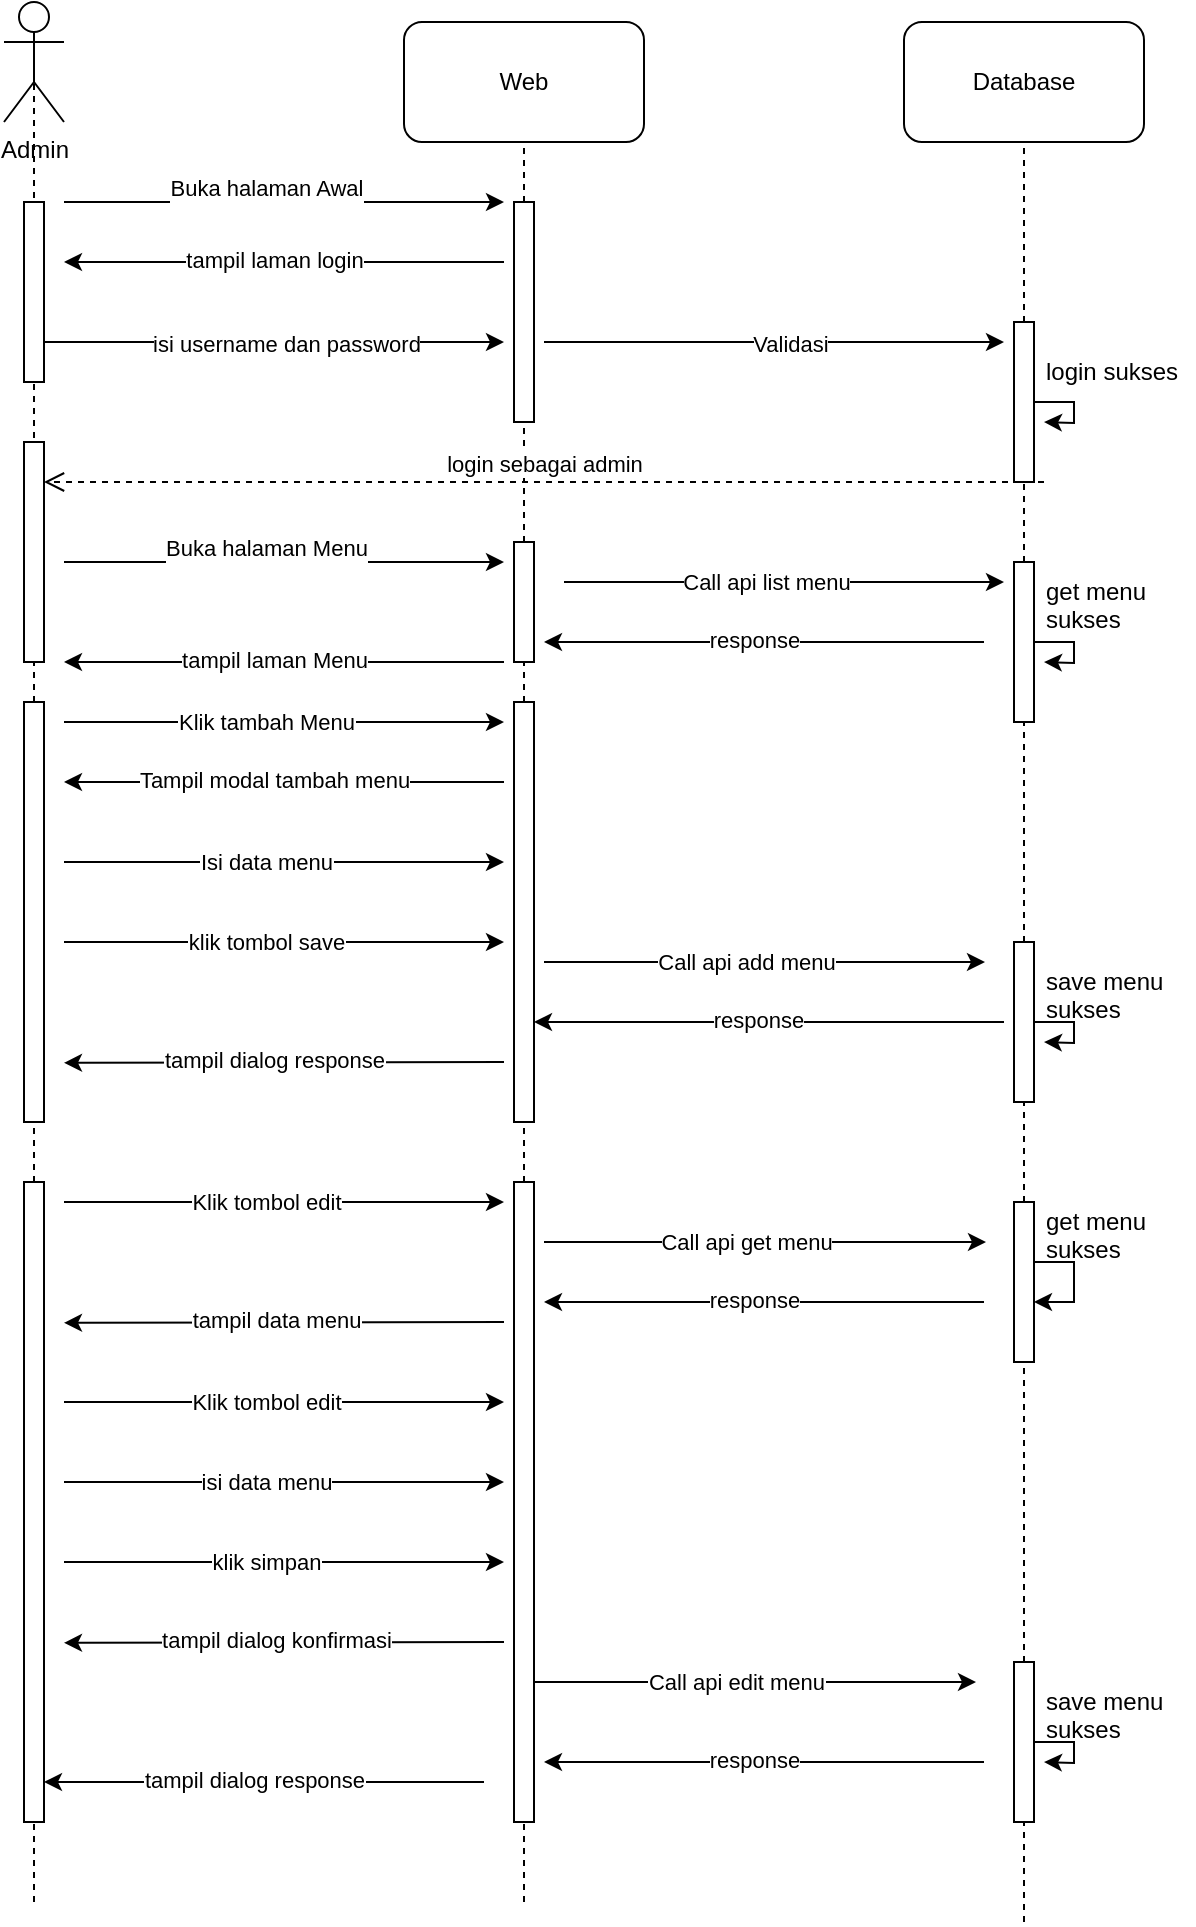 <mxfile version="24.6.4" type="github">
  <diagram name="Page-1" id="2YBvvXClWsGukQMizWep">
    <mxGraphModel dx="2074" dy="1134" grid="1" gridSize="10" guides="1" tooltips="1" connect="1" arrows="1" fold="1" page="1" pageScale="1" pageWidth="850" pageHeight="1100" math="0" shadow="0">
      <root>
        <mxCell id="0" />
        <mxCell id="1" parent="0" />
        <mxCell id="3RcGyOM-Nz1dXa5BIl1i-7" value="&lt;div&gt;Admin&lt;/div&gt;&lt;div&gt;&lt;br&gt;&lt;/div&gt;" style="shape=umlActor;verticalLabelPosition=bottom;verticalAlign=top;html=1;outlineConnect=0;" parent="1" vertex="1">
          <mxGeometry x="70" width="30" height="60" as="geometry" />
        </mxCell>
        <mxCell id="3RcGyOM-Nz1dXa5BIl1i-8" value="" style="endArrow=none;dashed=1;html=1;rounded=0;entryX=0.5;entryY=0.5;entryDx=0;entryDy=0;entryPerimeter=0;" parent="1" source="aIIOKU_stQFObS0WnXqj-24" target="3RcGyOM-Nz1dXa5BIl1i-7" edge="1">
          <mxGeometry width="50" height="50" relative="1" as="geometry">
            <mxPoint x="85" y="580" as="sourcePoint" />
            <mxPoint x="320" y="80" as="targetPoint" />
          </mxGeometry>
        </mxCell>
        <mxCell id="3RcGyOM-Nz1dXa5BIl1i-9" value="" style="rounded=0;whiteSpace=wrap;html=1;" parent="1" vertex="1">
          <mxGeometry x="80" y="100" width="10" height="90" as="geometry" />
        </mxCell>
        <mxCell id="3RcGyOM-Nz1dXa5BIl1i-10" value="" style="endArrow=classic;html=1;rounded=0;" parent="1" edge="1">
          <mxGeometry width="50" height="50" relative="1" as="geometry">
            <mxPoint x="100" y="100" as="sourcePoint" />
            <mxPoint x="320" y="100" as="targetPoint" />
          </mxGeometry>
        </mxCell>
        <mxCell id="3RcGyOM-Nz1dXa5BIl1i-11" value="&lt;div&gt;Buka halaman Awal&lt;/div&gt;&lt;div&gt;&lt;br&gt;&lt;/div&gt;" style="edgeLabel;html=1;align=center;verticalAlign=middle;resizable=0;points=[];" parent="3RcGyOM-Nz1dXa5BIl1i-10" connectable="0" vertex="1">
          <mxGeometry x="-0.305" relative="1" as="geometry">
            <mxPoint x="24" as="offset" />
          </mxGeometry>
        </mxCell>
        <mxCell id="3RcGyOM-Nz1dXa5BIl1i-12" value="Web" style="rounded=1;whiteSpace=wrap;html=1;" parent="1" vertex="1">
          <mxGeometry x="270" y="10" width="120" height="60" as="geometry" />
        </mxCell>
        <mxCell id="3RcGyOM-Nz1dXa5BIl1i-13" value="" style="endArrow=none;dashed=1;html=1;rounded=0;entryX=0.5;entryY=1;entryDx=0;entryDy=0;" parent="1" source="3RcGyOM-Nz1dXa5BIl1i-15" target="3RcGyOM-Nz1dXa5BIl1i-12" edge="1">
          <mxGeometry width="50" height="50" relative="1" as="geometry">
            <mxPoint x="330" y="330" as="sourcePoint" />
            <mxPoint x="340" y="90" as="targetPoint" />
          </mxGeometry>
        </mxCell>
        <mxCell id="3RcGyOM-Nz1dXa5BIl1i-14" value="" style="endArrow=none;dashed=1;html=1;rounded=0;entryX=0.5;entryY=1;entryDx=0;entryDy=0;" parent="1" source="3RcGyOM-Nz1dXa5BIl1i-29" target="3RcGyOM-Nz1dXa5BIl1i-15" edge="1">
          <mxGeometry width="50" height="50" relative="1" as="geometry">
            <mxPoint x="330" y="440" as="sourcePoint" />
            <mxPoint x="330" y="70" as="targetPoint" />
          </mxGeometry>
        </mxCell>
        <mxCell id="3RcGyOM-Nz1dXa5BIl1i-15" value="" style="rounded=0;whiteSpace=wrap;html=1;" parent="1" vertex="1">
          <mxGeometry x="325" y="100" width="10" height="110" as="geometry" />
        </mxCell>
        <mxCell id="3RcGyOM-Nz1dXa5BIl1i-16" value="Database" style="rounded=1;whiteSpace=wrap;html=1;" parent="1" vertex="1">
          <mxGeometry x="520" y="10" width="120" height="60" as="geometry" />
        </mxCell>
        <mxCell id="3RcGyOM-Nz1dXa5BIl1i-17" value="" style="endArrow=none;dashed=1;html=1;rounded=0;entryX=0.5;entryY=1;entryDx=0;entryDy=0;" parent="1" source="3RcGyOM-Nz1dXa5BIl1i-21" target="3RcGyOM-Nz1dXa5BIl1i-16" edge="1">
          <mxGeometry width="50" height="50" relative="1" as="geometry">
            <mxPoint x="580" y="390" as="sourcePoint" />
            <mxPoint x="440" y="160" as="targetPoint" />
          </mxGeometry>
        </mxCell>
        <mxCell id="3RcGyOM-Nz1dXa5BIl1i-110" style="edgeStyle=orthogonalEdgeStyle;rounded=0;orthogonalLoop=1;jettySize=auto;html=1;" parent="1" source="3RcGyOM-Nz1dXa5BIl1i-21" edge="1">
          <mxGeometry relative="1" as="geometry">
            <mxPoint x="590" y="210" as="targetPoint" />
          </mxGeometry>
        </mxCell>
        <mxCell id="3RcGyOM-Nz1dXa5BIl1i-21" value="" style="rounded=0;whiteSpace=wrap;html=1;" parent="1" vertex="1">
          <mxGeometry x="575" y="160" width="10" height="80" as="geometry" />
        </mxCell>
        <mxCell id="3RcGyOM-Nz1dXa5BIl1i-24" value="" style="endArrow=classic;html=1;rounded=0;" parent="1" edge="1">
          <mxGeometry width="50" height="50" relative="1" as="geometry">
            <mxPoint x="90" y="170" as="sourcePoint" />
            <mxPoint x="320" y="170" as="targetPoint" />
          </mxGeometry>
        </mxCell>
        <mxCell id="3RcGyOM-Nz1dXa5BIl1i-25" value="isi username dan password" style="edgeLabel;html=1;align=center;verticalAlign=middle;resizable=0;points=[];" parent="3RcGyOM-Nz1dXa5BIl1i-24" connectable="0" vertex="1">
          <mxGeometry x="0.049" y="-1" relative="1" as="geometry">
            <mxPoint as="offset" />
          </mxGeometry>
        </mxCell>
        <mxCell id="3RcGyOM-Nz1dXa5BIl1i-26" value="" style="rounded=0;whiteSpace=wrap;html=1;" parent="1" vertex="1">
          <mxGeometry x="80" y="220" width="10" height="110" as="geometry" />
        </mxCell>
        <mxCell id="3RcGyOM-Nz1dXa5BIl1i-102" value="" style="endArrow=classic;html=1;rounded=0;" parent="1" edge="1">
          <mxGeometry width="50" height="50" relative="1" as="geometry">
            <mxPoint x="320" y="130" as="sourcePoint" />
            <mxPoint x="100" y="130" as="targetPoint" />
          </mxGeometry>
        </mxCell>
        <mxCell id="3RcGyOM-Nz1dXa5BIl1i-103" value="&lt;div&gt;tampil laman login&lt;/div&gt;" style="edgeLabel;html=1;align=center;verticalAlign=middle;resizable=0;points=[];" parent="3RcGyOM-Nz1dXa5BIl1i-102" connectable="0" vertex="1">
          <mxGeometry x="0.049" y="-1" relative="1" as="geometry">
            <mxPoint as="offset" />
          </mxGeometry>
        </mxCell>
        <mxCell id="3RcGyOM-Nz1dXa5BIl1i-106" value="" style="endArrow=classic;html=1;rounded=0;" parent="1" edge="1">
          <mxGeometry width="50" height="50" relative="1" as="geometry">
            <mxPoint x="340" y="170" as="sourcePoint" />
            <mxPoint x="570" y="170" as="targetPoint" />
          </mxGeometry>
        </mxCell>
        <mxCell id="3RcGyOM-Nz1dXa5BIl1i-107" value="&lt;div&gt;Validasi&lt;/div&gt;" style="edgeLabel;html=1;align=center;verticalAlign=middle;resizable=0;points=[];" parent="3RcGyOM-Nz1dXa5BIl1i-106" connectable="0" vertex="1">
          <mxGeometry x="-0.372" y="-1" relative="1" as="geometry">
            <mxPoint x="51" as="offset" />
          </mxGeometry>
        </mxCell>
        <mxCell id="3RcGyOM-Nz1dXa5BIl1i-108" value="" style="endArrow=none;dashed=1;html=1;rounded=0;entryX=0.5;entryY=1;entryDx=0;entryDy=0;" parent="1" source="aIIOKU_stQFObS0WnXqj-34" target="3RcGyOM-Nz1dXa5BIl1i-21" edge="1">
          <mxGeometry width="50" height="50" relative="1" as="geometry">
            <mxPoint x="580" y="580" as="sourcePoint" />
            <mxPoint x="320" y="190" as="targetPoint" />
          </mxGeometry>
        </mxCell>
        <mxCell id="3RcGyOM-Nz1dXa5BIl1i-112" value="login sukses" style="text;strokeColor=none;fillColor=none;align=left;verticalAlign=middle;spacingLeft=4;spacingRight=4;overflow=hidden;points=[[0,0.5],[1,0.5]];portConstraint=eastwest;rotatable=0;whiteSpace=wrap;html=1;" parent="1" vertex="1">
          <mxGeometry x="585" y="170" width="80" height="30" as="geometry" />
        </mxCell>
        <mxCell id="3RcGyOM-Nz1dXa5BIl1i-113" value="" style="endArrow=none;dashed=1;html=1;rounded=0;entryX=0.5;entryY=1;entryDx=0;entryDy=0;" parent="1" source="aIIOKU_stQFObS0WnXqj-7" target="3RcGyOM-Nz1dXa5BIl1i-29" edge="1">
          <mxGeometry width="50" height="50" relative="1" as="geometry">
            <mxPoint x="330" y="440" as="sourcePoint" />
            <mxPoint x="330" y="180" as="targetPoint" />
          </mxGeometry>
        </mxCell>
        <mxCell id="3RcGyOM-Nz1dXa5BIl1i-29" value="" style="rounded=0;whiteSpace=wrap;html=1;" parent="1" vertex="1">
          <mxGeometry x="325" y="270" width="10" height="60" as="geometry" />
        </mxCell>
        <mxCell id="3RcGyOM-Nz1dXa5BIl1i-118" value="&lt;div&gt;login sebagai admin&lt;/div&gt;" style="html=1;verticalAlign=bottom;endArrow=open;dashed=1;endSize=8;curved=0;rounded=0;entryX=1;entryY=0;entryDx=0;entryDy=0;" parent="1" edge="1">
          <mxGeometry relative="1" as="geometry">
            <mxPoint x="590" y="240" as="sourcePoint" />
            <mxPoint x="90" y="240" as="targetPoint" />
          </mxGeometry>
        </mxCell>
        <mxCell id="aIIOKU_stQFObS0WnXqj-1" value="" style="endArrow=classic;html=1;rounded=0;" parent="1" edge="1">
          <mxGeometry width="50" height="50" relative="1" as="geometry">
            <mxPoint x="100" y="280" as="sourcePoint" />
            <mxPoint x="320" y="280" as="targetPoint" />
          </mxGeometry>
        </mxCell>
        <mxCell id="aIIOKU_stQFObS0WnXqj-2" value="&lt;div&gt;Buka halaman Menu&lt;/div&gt;&lt;div&gt;&lt;br&gt;&lt;/div&gt;" style="edgeLabel;html=1;align=center;verticalAlign=middle;resizable=0;points=[];" parent="aIIOKU_stQFObS0WnXqj-1" connectable="0" vertex="1">
          <mxGeometry x="-0.305" relative="1" as="geometry">
            <mxPoint x="24" as="offset" />
          </mxGeometry>
        </mxCell>
        <mxCell id="aIIOKU_stQFObS0WnXqj-3" value="" style="endArrow=classic;html=1;rounded=0;" parent="1" edge="1">
          <mxGeometry width="50" height="50" relative="1" as="geometry">
            <mxPoint x="320" y="330" as="sourcePoint" />
            <mxPoint x="100" y="330" as="targetPoint" />
          </mxGeometry>
        </mxCell>
        <mxCell id="aIIOKU_stQFObS0WnXqj-4" value="&lt;div&gt;tampil laman Menu&lt;/div&gt;" style="edgeLabel;html=1;align=center;verticalAlign=middle;resizable=0;points=[];" parent="aIIOKU_stQFObS0WnXqj-3" connectable="0" vertex="1">
          <mxGeometry x="0.049" y="-1" relative="1" as="geometry">
            <mxPoint as="offset" />
          </mxGeometry>
        </mxCell>
        <mxCell id="aIIOKU_stQFObS0WnXqj-5" value="" style="endArrow=classic;html=1;rounded=0;" parent="1" edge="1">
          <mxGeometry width="50" height="50" relative="1" as="geometry">
            <mxPoint x="100" y="360" as="sourcePoint" />
            <mxPoint x="320" y="360" as="targetPoint" />
          </mxGeometry>
        </mxCell>
        <mxCell id="aIIOKU_stQFObS0WnXqj-6" value="Klik tambah Menu" style="edgeLabel;html=1;align=center;verticalAlign=middle;resizable=0;points=[];" parent="aIIOKU_stQFObS0WnXqj-5" connectable="0" vertex="1">
          <mxGeometry x="-0.305" relative="1" as="geometry">
            <mxPoint x="24" as="offset" />
          </mxGeometry>
        </mxCell>
        <mxCell id="aIIOKU_stQFObS0WnXqj-8" value="" style="endArrow=none;dashed=1;html=1;rounded=0;entryX=0.5;entryY=1;entryDx=0;entryDy=0;" parent="1" source="ssO_8sWzgH_lwuqM8bHS-1" target="aIIOKU_stQFObS0WnXqj-7" edge="1">
          <mxGeometry width="50" height="50" relative="1" as="geometry">
            <mxPoint x="330" y="790" as="sourcePoint" />
            <mxPoint x="330" y="330" as="targetPoint" />
          </mxGeometry>
        </mxCell>
        <mxCell id="aIIOKU_stQFObS0WnXqj-7" value="" style="rounded=0;whiteSpace=wrap;html=1;" parent="1" vertex="1">
          <mxGeometry x="325" y="350" width="10" height="210" as="geometry" />
        </mxCell>
        <mxCell id="aIIOKU_stQFObS0WnXqj-12" value="" style="endArrow=classic;html=1;rounded=0;" parent="1" edge="1">
          <mxGeometry width="50" height="50" relative="1" as="geometry">
            <mxPoint x="320" y="390" as="sourcePoint" />
            <mxPoint x="100" y="390" as="targetPoint" />
          </mxGeometry>
        </mxCell>
        <mxCell id="aIIOKU_stQFObS0WnXqj-13" value="Tampil modal tambah menu" style="edgeLabel;html=1;align=center;verticalAlign=middle;resizable=0;points=[];" parent="aIIOKU_stQFObS0WnXqj-12" connectable="0" vertex="1">
          <mxGeometry x="0.049" y="-1" relative="1" as="geometry">
            <mxPoint as="offset" />
          </mxGeometry>
        </mxCell>
        <mxCell id="aIIOKU_stQFObS0WnXqj-16" value="" style="endArrow=classic;html=1;rounded=0;" parent="1" edge="1">
          <mxGeometry width="50" height="50" relative="1" as="geometry">
            <mxPoint x="100" y="430" as="sourcePoint" />
            <mxPoint x="320" y="430" as="targetPoint" />
          </mxGeometry>
        </mxCell>
        <mxCell id="aIIOKU_stQFObS0WnXqj-17" value="&lt;div&gt;Isi data menu&lt;/div&gt;" style="edgeLabel;html=1;align=center;verticalAlign=middle;resizable=0;points=[];" parent="aIIOKU_stQFObS0WnXqj-16" connectable="0" vertex="1">
          <mxGeometry x="-0.305" relative="1" as="geometry">
            <mxPoint x="24" as="offset" />
          </mxGeometry>
        </mxCell>
        <mxCell id="aIIOKU_stQFObS0WnXqj-18" value="" style="endArrow=classic;html=1;rounded=0;" parent="1" edge="1">
          <mxGeometry width="50" height="50" relative="1" as="geometry">
            <mxPoint x="100" y="470" as="sourcePoint" />
            <mxPoint x="320" y="470" as="targetPoint" />
          </mxGeometry>
        </mxCell>
        <mxCell id="aIIOKU_stQFObS0WnXqj-19" value="&lt;div&gt;klik tombol save&lt;/div&gt;" style="edgeLabel;html=1;align=center;verticalAlign=middle;resizable=0;points=[];" parent="aIIOKU_stQFObS0WnXqj-18" connectable="0" vertex="1">
          <mxGeometry x="-0.305" relative="1" as="geometry">
            <mxPoint x="24" as="offset" />
          </mxGeometry>
        </mxCell>
        <mxCell id="aIIOKU_stQFObS0WnXqj-21" value="" style="endArrow=none;dashed=1;html=1;rounded=0;entryX=0.5;entryY=1;entryDx=0;entryDy=0;" parent="1" source="ssO_8sWzgH_lwuqM8bHS-22" target="aIIOKU_stQFObS0WnXqj-20" edge="1">
          <mxGeometry width="50" height="50" relative="1" as="geometry">
            <mxPoint x="580" y="790" as="sourcePoint" />
            <mxPoint x="580" y="240" as="targetPoint" />
          </mxGeometry>
        </mxCell>
        <mxCell id="FU2BSv13bzWlqTwQcpa_-3" style="edgeStyle=orthogonalEdgeStyle;rounded=0;orthogonalLoop=1;jettySize=auto;html=1;" edge="1" parent="1" source="aIIOKU_stQFObS0WnXqj-20">
          <mxGeometry relative="1" as="geometry">
            <mxPoint x="590" y="520" as="targetPoint" />
          </mxGeometry>
        </mxCell>
        <mxCell id="aIIOKU_stQFObS0WnXqj-20" value="" style="rounded=0;whiteSpace=wrap;html=1;" parent="1" vertex="1">
          <mxGeometry x="575" y="470" width="10" height="80" as="geometry" />
        </mxCell>
        <mxCell id="aIIOKU_stQFObS0WnXqj-25" value="" style="endArrow=none;dashed=1;html=1;rounded=0;entryX=0.5;entryY=0.5;entryDx=0;entryDy=0;entryPerimeter=0;" parent="1" source="aIIOKU_stQFObS0WnXqj-38" target="aIIOKU_stQFObS0WnXqj-24" edge="1">
          <mxGeometry width="50" height="50" relative="1" as="geometry">
            <mxPoint x="85" y="790" as="sourcePoint" />
            <mxPoint x="85" y="30" as="targetPoint" />
          </mxGeometry>
        </mxCell>
        <mxCell id="aIIOKU_stQFObS0WnXqj-24" value="" style="rounded=0;whiteSpace=wrap;html=1;" parent="1" vertex="1">
          <mxGeometry x="80" y="350" width="10" height="210" as="geometry" />
        </mxCell>
        <mxCell id="aIIOKU_stQFObS0WnXqj-26" value="" style="endArrow=classic;html=1;rounded=0;entryX=-0.45;entryY=0.125;entryDx=0;entryDy=0;entryPerimeter=0;" parent="1" edge="1">
          <mxGeometry width="50" height="50" relative="1" as="geometry">
            <mxPoint x="340" y="480" as="sourcePoint" />
            <mxPoint x="560.5" y="480" as="targetPoint" />
          </mxGeometry>
        </mxCell>
        <mxCell id="aIIOKU_stQFObS0WnXqj-27" value="&lt;div&gt;Call api add menu&lt;/div&gt;" style="edgeLabel;html=1;align=center;verticalAlign=middle;resizable=0;points=[];" parent="aIIOKU_stQFObS0WnXqj-26" connectable="0" vertex="1">
          <mxGeometry x="-0.305" relative="1" as="geometry">
            <mxPoint x="24" as="offset" />
          </mxGeometry>
        </mxCell>
        <mxCell id="aIIOKU_stQFObS0WnXqj-30" value="" style="endArrow=classic;html=1;rounded=0;exitX=0;exitY=0.5;exitDx=0;exitDy=0;" parent="1" edge="1">
          <mxGeometry width="50" height="50" relative="1" as="geometry">
            <mxPoint x="570" y="510" as="sourcePoint" />
            <mxPoint x="335" y="510" as="targetPoint" />
          </mxGeometry>
        </mxCell>
        <mxCell id="aIIOKU_stQFObS0WnXqj-31" value="response" style="edgeLabel;html=1;align=center;verticalAlign=middle;resizable=0;points=[];" parent="aIIOKU_stQFObS0WnXqj-30" connectable="0" vertex="1">
          <mxGeometry x="0.049" y="-1" relative="1" as="geometry">
            <mxPoint as="offset" />
          </mxGeometry>
        </mxCell>
        <mxCell id="aIIOKU_stQFObS0WnXqj-32" value="" style="endArrow=classic;html=1;rounded=0;" parent="1" edge="1">
          <mxGeometry width="50" height="50" relative="1" as="geometry">
            <mxPoint x="320" y="530" as="sourcePoint" />
            <mxPoint x="100" y="530.42" as="targetPoint" />
          </mxGeometry>
        </mxCell>
        <mxCell id="aIIOKU_stQFObS0WnXqj-33" value="tampil dialog response" style="edgeLabel;html=1;align=center;verticalAlign=middle;resizable=0;points=[];" parent="aIIOKU_stQFObS0WnXqj-32" connectable="0" vertex="1">
          <mxGeometry x="0.049" y="-1" relative="1" as="geometry">
            <mxPoint as="offset" />
          </mxGeometry>
        </mxCell>
        <mxCell id="aIIOKU_stQFObS0WnXqj-35" value="" style="endArrow=none;dashed=1;html=1;rounded=0;entryX=0.5;entryY=1;entryDx=0;entryDy=0;" parent="1" source="aIIOKU_stQFObS0WnXqj-20" target="aIIOKU_stQFObS0WnXqj-34" edge="1">
          <mxGeometry width="50" height="50" relative="1" as="geometry">
            <mxPoint x="580" y="460" as="sourcePoint" />
            <mxPoint x="580" y="240" as="targetPoint" />
          </mxGeometry>
        </mxCell>
        <mxCell id="FU2BSv13bzWlqTwQcpa_-1" style="edgeStyle=orthogonalEdgeStyle;rounded=0;orthogonalLoop=1;jettySize=auto;html=1;" edge="1" parent="1" source="aIIOKU_stQFObS0WnXqj-34">
          <mxGeometry relative="1" as="geometry">
            <mxPoint x="590" y="330" as="targetPoint" />
          </mxGeometry>
        </mxCell>
        <mxCell id="aIIOKU_stQFObS0WnXqj-34" value="" style="rounded=0;whiteSpace=wrap;html=1;" parent="1" vertex="1">
          <mxGeometry x="575" y="280" width="10" height="80" as="geometry" />
        </mxCell>
        <mxCell id="aIIOKU_stQFObS0WnXqj-36" value="" style="endArrow=classic;html=1;rounded=0;" parent="1" edge="1">
          <mxGeometry width="50" height="50" relative="1" as="geometry">
            <mxPoint x="350" y="290" as="sourcePoint" />
            <mxPoint x="570" y="290" as="targetPoint" />
          </mxGeometry>
        </mxCell>
        <mxCell id="aIIOKU_stQFObS0WnXqj-37" value="Call api list menu" style="edgeLabel;html=1;align=center;verticalAlign=middle;resizable=0;points=[];" parent="aIIOKU_stQFObS0WnXqj-36" connectable="0" vertex="1">
          <mxGeometry x="-0.305" relative="1" as="geometry">
            <mxPoint x="24" as="offset" />
          </mxGeometry>
        </mxCell>
        <mxCell id="aIIOKU_stQFObS0WnXqj-39" value="" style="endArrow=none;dashed=1;html=1;rounded=0;entryX=0.5;entryY=0.5;entryDx=0;entryDy=0;entryPerimeter=0;" parent="1" target="aIIOKU_stQFObS0WnXqj-38" edge="1">
          <mxGeometry width="50" height="50" relative="1" as="geometry">
            <mxPoint x="85" y="950" as="sourcePoint" />
            <mxPoint x="85" y="455" as="targetPoint" />
          </mxGeometry>
        </mxCell>
        <mxCell id="aIIOKU_stQFObS0WnXqj-38" value="" style="rounded=0;whiteSpace=wrap;html=1;" parent="1" vertex="1">
          <mxGeometry x="80" y="590" width="10" height="320" as="geometry" />
        </mxCell>
        <mxCell id="ssO_8sWzgH_lwuqM8bHS-2" value="" style="endArrow=none;dashed=1;html=1;rounded=0;entryX=0.5;entryY=1;entryDx=0;entryDy=0;" parent="1" target="ssO_8sWzgH_lwuqM8bHS-1" edge="1">
          <mxGeometry width="50" height="50" relative="1" as="geometry">
            <mxPoint x="330" y="950" as="sourcePoint" />
            <mxPoint x="330" y="560" as="targetPoint" />
          </mxGeometry>
        </mxCell>
        <mxCell id="ssO_8sWzgH_lwuqM8bHS-1" value="" style="rounded=0;whiteSpace=wrap;html=1;" parent="1" vertex="1">
          <mxGeometry x="325" y="590" width="10" height="320" as="geometry" />
        </mxCell>
        <mxCell id="ssO_8sWzgH_lwuqM8bHS-4" value="" style="endArrow=classic;html=1;rounded=0;" parent="1" edge="1">
          <mxGeometry width="50" height="50" relative="1" as="geometry">
            <mxPoint x="100" y="600" as="sourcePoint" />
            <mxPoint x="320" y="600" as="targetPoint" />
          </mxGeometry>
        </mxCell>
        <mxCell id="ssO_8sWzgH_lwuqM8bHS-5" value="&lt;div&gt;Klik tombol edit&lt;/div&gt;" style="edgeLabel;html=1;align=center;verticalAlign=middle;resizable=0;points=[];" parent="ssO_8sWzgH_lwuqM8bHS-4" connectable="0" vertex="1">
          <mxGeometry x="-0.305" relative="1" as="geometry">
            <mxPoint x="24" as="offset" />
          </mxGeometry>
        </mxCell>
        <mxCell id="ssO_8sWzgH_lwuqM8bHS-7" value="" style="endArrow=classic;html=1;rounded=0;" parent="1" edge="1">
          <mxGeometry width="50" height="50" relative="1" as="geometry">
            <mxPoint x="560" y="320" as="sourcePoint" />
            <mxPoint x="340" y="320" as="targetPoint" />
          </mxGeometry>
        </mxCell>
        <mxCell id="ssO_8sWzgH_lwuqM8bHS-8" value="response" style="edgeLabel;html=1;align=center;verticalAlign=middle;resizable=0;points=[];" parent="ssO_8sWzgH_lwuqM8bHS-7" connectable="0" vertex="1">
          <mxGeometry x="0.049" y="-1" relative="1" as="geometry">
            <mxPoint as="offset" />
          </mxGeometry>
        </mxCell>
        <mxCell id="ssO_8sWzgH_lwuqM8bHS-10" value="" style="endArrow=classic;html=1;rounded=0;" parent="1" edge="1">
          <mxGeometry width="50" height="50" relative="1" as="geometry">
            <mxPoint x="320" y="660" as="sourcePoint" />
            <mxPoint x="100" y="660.42" as="targetPoint" />
          </mxGeometry>
        </mxCell>
        <mxCell id="ssO_8sWzgH_lwuqM8bHS-11" value="&lt;div&gt;tampil data menu&lt;/div&gt;" style="edgeLabel;html=1;align=center;verticalAlign=middle;resizable=0;points=[];" parent="ssO_8sWzgH_lwuqM8bHS-10" connectable="0" vertex="1">
          <mxGeometry x="0.049" y="-1" relative="1" as="geometry">
            <mxPoint x="1" as="offset" />
          </mxGeometry>
        </mxCell>
        <mxCell id="ssO_8sWzgH_lwuqM8bHS-12" value="" style="endArrow=classic;html=1;rounded=0;entryX=-0.45;entryY=0.125;entryDx=0;entryDy=0;entryPerimeter=0;" parent="1" edge="1">
          <mxGeometry width="50" height="50" relative="1" as="geometry">
            <mxPoint x="340" y="620" as="sourcePoint" />
            <mxPoint x="561" y="620" as="targetPoint" />
          </mxGeometry>
        </mxCell>
        <mxCell id="ssO_8sWzgH_lwuqM8bHS-13" value="Call api get menu" style="edgeLabel;html=1;align=center;verticalAlign=middle;resizable=0;points=[];" parent="ssO_8sWzgH_lwuqM8bHS-12" connectable="0" vertex="1">
          <mxGeometry x="-0.305" relative="1" as="geometry">
            <mxPoint x="24" as="offset" />
          </mxGeometry>
        </mxCell>
        <mxCell id="ssO_8sWzgH_lwuqM8bHS-14" value="" style="endArrow=classic;html=1;rounded=0;" parent="1" edge="1">
          <mxGeometry width="50" height="50" relative="1" as="geometry">
            <mxPoint x="560" y="650" as="sourcePoint" />
            <mxPoint x="340" y="650" as="targetPoint" />
          </mxGeometry>
        </mxCell>
        <mxCell id="ssO_8sWzgH_lwuqM8bHS-15" value="response" style="edgeLabel;html=1;align=center;verticalAlign=middle;resizable=0;points=[];" parent="ssO_8sWzgH_lwuqM8bHS-14" connectable="0" vertex="1">
          <mxGeometry x="0.049" y="-1" relative="1" as="geometry">
            <mxPoint as="offset" />
          </mxGeometry>
        </mxCell>
        <mxCell id="ssO_8sWzgH_lwuqM8bHS-20" value="" style="endArrow=classic;html=1;rounded=0;" parent="1" edge="1">
          <mxGeometry width="50" height="50" relative="1" as="geometry">
            <mxPoint x="100" y="700" as="sourcePoint" />
            <mxPoint x="320" y="700" as="targetPoint" />
          </mxGeometry>
        </mxCell>
        <mxCell id="ssO_8sWzgH_lwuqM8bHS-21" value="&lt;div&gt;Klik tombol edit&lt;/div&gt;" style="edgeLabel;html=1;align=center;verticalAlign=middle;resizable=0;points=[];" parent="ssO_8sWzgH_lwuqM8bHS-20" connectable="0" vertex="1">
          <mxGeometry x="-0.305" relative="1" as="geometry">
            <mxPoint x="24" as="offset" />
          </mxGeometry>
        </mxCell>
        <mxCell id="ssO_8sWzgH_lwuqM8bHS-23" value="" style="endArrow=none;dashed=1;html=1;rounded=0;entryX=0.5;entryY=1;entryDx=0;entryDy=0;" parent="1" source="ssO_8sWzgH_lwuqM8bHS-28" target="ssO_8sWzgH_lwuqM8bHS-22" edge="1">
          <mxGeometry width="50" height="50" relative="1" as="geometry">
            <mxPoint x="580" y="790" as="sourcePoint" />
            <mxPoint x="580" y="540" as="targetPoint" />
          </mxGeometry>
        </mxCell>
        <mxCell id="ssO_8sWzgH_lwuqM8bHS-22" value="" style="rounded=0;whiteSpace=wrap;html=1;" parent="1" vertex="1">
          <mxGeometry x="575" y="600" width="10" height="80" as="geometry" />
        </mxCell>
        <mxCell id="ssO_8sWzgH_lwuqM8bHS-26" value="" style="endArrow=classic;html=1;rounded=0;" parent="1" edge="1">
          <mxGeometry width="50" height="50" relative="1" as="geometry">
            <mxPoint x="100" y="740" as="sourcePoint" />
            <mxPoint x="320" y="740" as="targetPoint" />
          </mxGeometry>
        </mxCell>
        <mxCell id="ssO_8sWzgH_lwuqM8bHS-27" value="&lt;div&gt;isi data menu&lt;/div&gt;" style="edgeLabel;html=1;align=center;verticalAlign=middle;resizable=0;points=[];" parent="ssO_8sWzgH_lwuqM8bHS-26" connectable="0" vertex="1">
          <mxGeometry x="-0.305" relative="1" as="geometry">
            <mxPoint x="24" as="offset" />
          </mxGeometry>
        </mxCell>
        <mxCell id="ssO_8sWzgH_lwuqM8bHS-29" value="" style="endArrow=none;dashed=1;html=1;rounded=0;entryX=0.5;entryY=1;entryDx=0;entryDy=0;" parent="1" target="ssO_8sWzgH_lwuqM8bHS-28" edge="1">
          <mxGeometry width="50" height="50" relative="1" as="geometry">
            <mxPoint x="580" y="960" as="sourcePoint" />
            <mxPoint x="580" y="680" as="targetPoint" />
          </mxGeometry>
        </mxCell>
        <mxCell id="FU2BSv13bzWlqTwQcpa_-9" style="edgeStyle=orthogonalEdgeStyle;rounded=0;orthogonalLoop=1;jettySize=auto;html=1;" edge="1" parent="1" source="ssO_8sWzgH_lwuqM8bHS-28">
          <mxGeometry relative="1" as="geometry">
            <mxPoint x="590" y="880" as="targetPoint" />
          </mxGeometry>
        </mxCell>
        <mxCell id="ssO_8sWzgH_lwuqM8bHS-28" value="" style="rounded=0;whiteSpace=wrap;html=1;" parent="1" vertex="1">
          <mxGeometry x="575" y="830" width="10" height="80" as="geometry" />
        </mxCell>
        <mxCell id="ssO_8sWzgH_lwuqM8bHS-34" value="" style="endArrow=classic;html=1;rounded=0;entryX=-0.45;entryY=0.125;entryDx=0;entryDy=0;entryPerimeter=0;" parent="1" edge="1">
          <mxGeometry width="50" height="50" relative="1" as="geometry">
            <mxPoint x="335" y="840" as="sourcePoint" />
            <mxPoint x="556" y="840" as="targetPoint" />
          </mxGeometry>
        </mxCell>
        <mxCell id="ssO_8sWzgH_lwuqM8bHS-35" value="&lt;div&gt;Call api edit menu&lt;/div&gt;" style="edgeLabel;html=1;align=center;verticalAlign=middle;resizable=0;points=[];" parent="ssO_8sWzgH_lwuqM8bHS-34" connectable="0" vertex="1">
          <mxGeometry x="-0.305" relative="1" as="geometry">
            <mxPoint x="24" as="offset" />
          </mxGeometry>
        </mxCell>
        <mxCell id="ssO_8sWzgH_lwuqM8bHS-36" value="" style="endArrow=classic;html=1;rounded=0;" parent="1" edge="1">
          <mxGeometry width="50" height="50" relative="1" as="geometry">
            <mxPoint x="560" y="880" as="sourcePoint" />
            <mxPoint x="340" y="880" as="targetPoint" />
          </mxGeometry>
        </mxCell>
        <mxCell id="ssO_8sWzgH_lwuqM8bHS-37" value="response" style="edgeLabel;html=1;align=center;verticalAlign=middle;resizable=0;points=[];" parent="ssO_8sWzgH_lwuqM8bHS-36" connectable="0" vertex="1">
          <mxGeometry x="0.049" y="-1" relative="1" as="geometry">
            <mxPoint as="offset" />
          </mxGeometry>
        </mxCell>
        <mxCell id="ssO_8sWzgH_lwuqM8bHS-38" value="" style="endArrow=classic;html=1;rounded=0;" parent="1" edge="1">
          <mxGeometry width="50" height="50" relative="1" as="geometry">
            <mxPoint x="320" y="820" as="sourcePoint" />
            <mxPoint x="100" y="820.42" as="targetPoint" />
          </mxGeometry>
        </mxCell>
        <mxCell id="ssO_8sWzgH_lwuqM8bHS-39" value="&lt;div&gt;tampil dialog konfirmasi&lt;/div&gt;" style="edgeLabel;html=1;align=center;verticalAlign=middle;resizable=0;points=[];" parent="ssO_8sWzgH_lwuqM8bHS-38" connectable="0" vertex="1">
          <mxGeometry x="0.049" y="-1" relative="1" as="geometry">
            <mxPoint x="1" as="offset" />
          </mxGeometry>
        </mxCell>
        <mxCell id="ssO_8sWzgH_lwuqM8bHS-40" value="" style="endArrow=classic;html=1;rounded=0;" parent="1" edge="1">
          <mxGeometry width="50" height="50" relative="1" as="geometry">
            <mxPoint x="100" y="780" as="sourcePoint" />
            <mxPoint x="320" y="780" as="targetPoint" />
          </mxGeometry>
        </mxCell>
        <mxCell id="ssO_8sWzgH_lwuqM8bHS-41" value="&lt;div&gt;klik simpan&lt;/div&gt;" style="edgeLabel;html=1;align=center;verticalAlign=middle;resizable=0;points=[];" parent="ssO_8sWzgH_lwuqM8bHS-40" connectable="0" vertex="1">
          <mxGeometry x="-0.305" relative="1" as="geometry">
            <mxPoint x="24" as="offset" />
          </mxGeometry>
        </mxCell>
        <mxCell id="ssO_8sWzgH_lwuqM8bHS-43" value="" style="endArrow=classic;html=1;rounded=0;" parent="1" edge="1">
          <mxGeometry width="50" height="50" relative="1" as="geometry">
            <mxPoint x="310" y="890" as="sourcePoint" />
            <mxPoint x="90" y="890" as="targetPoint" />
          </mxGeometry>
        </mxCell>
        <mxCell id="ssO_8sWzgH_lwuqM8bHS-44" value="tampil dialog response" style="edgeLabel;html=1;align=center;verticalAlign=middle;resizable=0;points=[];" parent="ssO_8sWzgH_lwuqM8bHS-43" connectable="0" vertex="1">
          <mxGeometry x="0.049" y="-1" relative="1" as="geometry">
            <mxPoint as="offset" />
          </mxGeometry>
        </mxCell>
        <mxCell id="FU2BSv13bzWlqTwQcpa_-2" value="get menu sukses" style="text;strokeColor=none;fillColor=none;align=left;verticalAlign=middle;spacingLeft=4;spacingRight=4;overflow=hidden;points=[[0,0.5],[1,0.5]];portConstraint=eastwest;rotatable=0;whiteSpace=wrap;html=1;" vertex="1" parent="1">
          <mxGeometry x="585" y="285" width="80" height="30" as="geometry" />
        </mxCell>
        <mxCell id="FU2BSv13bzWlqTwQcpa_-4" value="save menu sukses" style="text;strokeColor=none;fillColor=none;align=left;verticalAlign=middle;spacingLeft=4;spacingRight=4;overflow=hidden;points=[[0,0.5],[1,0.5]];portConstraint=eastwest;rotatable=0;whiteSpace=wrap;html=1;" vertex="1" parent="1">
          <mxGeometry x="585" y="480" width="80" height="30" as="geometry" />
        </mxCell>
        <mxCell id="FU2BSv13bzWlqTwQcpa_-5" style="edgeStyle=orthogonalEdgeStyle;rounded=0;orthogonalLoop=1;jettySize=auto;html=1;" edge="1" parent="1" source="ssO_8sWzgH_lwuqM8bHS-22" target="ssO_8sWzgH_lwuqM8bHS-22">
          <mxGeometry relative="1" as="geometry" />
        </mxCell>
        <mxCell id="FU2BSv13bzWlqTwQcpa_-6" value="get menu sukses" style="text;strokeColor=none;fillColor=none;align=left;verticalAlign=middle;spacingLeft=4;spacingRight=4;overflow=hidden;points=[[0,0.5],[1,0.5]];portConstraint=eastwest;rotatable=0;whiteSpace=wrap;html=1;" vertex="1" parent="1">
          <mxGeometry x="585" y="600" width="80" height="30" as="geometry" />
        </mxCell>
        <mxCell id="FU2BSv13bzWlqTwQcpa_-10" value="save menu sukses" style="text;strokeColor=none;fillColor=none;align=left;verticalAlign=middle;spacingLeft=4;spacingRight=4;overflow=hidden;points=[[0,0.5],[1,0.5]];portConstraint=eastwest;rotatable=0;whiteSpace=wrap;html=1;" vertex="1" parent="1">
          <mxGeometry x="585" y="840" width="80" height="30" as="geometry" />
        </mxCell>
      </root>
    </mxGraphModel>
  </diagram>
</mxfile>
